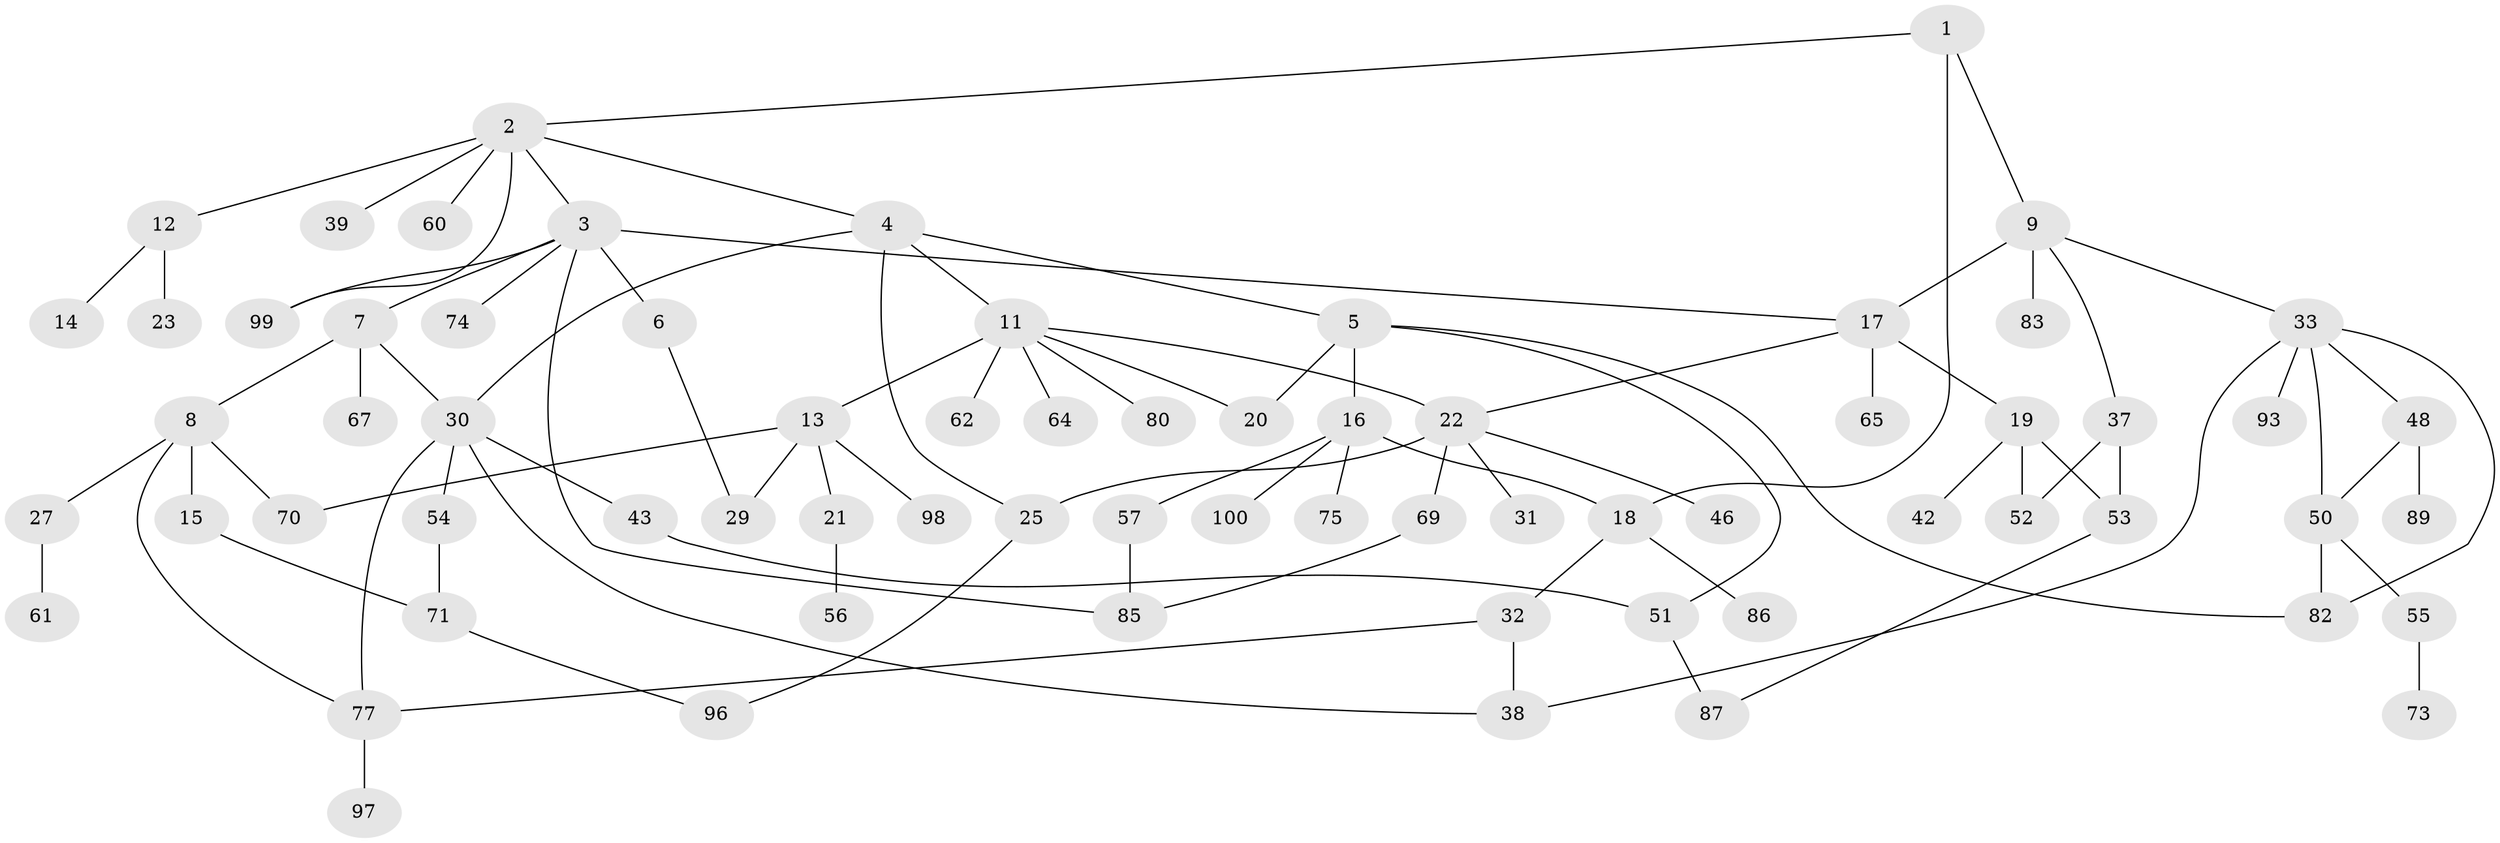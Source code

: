 // original degree distribution, {4: 0.08, 8: 0.01, 6: 0.04, 5: 0.06, 3: 0.24, 2: 0.27, 1: 0.3}
// Generated by graph-tools (version 1.1) at 2025/11/02/21/25 10:11:06]
// undirected, 70 vertices, 93 edges
graph export_dot {
graph [start="1"]
  node [color=gray90,style=filled];
  1 [super="+66"];
  2 [super="+36"];
  3 [super="+49"];
  4 [super="+47"];
  5 [super="+10"];
  6 [super="+72"];
  7 [super="+35"];
  8;
  9 [super="+24"];
  11 [super="+44"];
  12;
  13 [super="+81"];
  14;
  15 [super="+45"];
  16 [super="+40"];
  17;
  18 [super="+59"];
  19 [super="+28"];
  20;
  21;
  22 [super="+26"];
  23;
  25 [super="+76"];
  27 [super="+34"];
  29 [super="+91"];
  30 [super="+84"];
  31;
  32 [super="+41"];
  33;
  37;
  38;
  39 [super="+95"];
  42;
  43;
  46;
  48 [super="+58"];
  50 [super="+68"];
  51 [super="+92"];
  52;
  53 [super="+90"];
  54 [super="+63"];
  55;
  56;
  57;
  60;
  61;
  62;
  64;
  65;
  67;
  69;
  70 [super="+88"];
  71 [super="+94"];
  73 [super="+78"];
  74;
  75;
  77 [super="+79"];
  80;
  82;
  83;
  85;
  86;
  87;
  89;
  93;
  96;
  97;
  98;
  99;
  100;
  1 -- 2;
  1 -- 9;
  1 -- 18;
  2 -- 3;
  2 -- 4;
  2 -- 12;
  2 -- 39;
  2 -- 60;
  2 -- 99;
  3 -- 6 [weight=2];
  3 -- 7;
  3 -- 74;
  3 -- 99;
  3 -- 17;
  3 -- 85;
  4 -- 5;
  4 -- 11;
  4 -- 25;
  4 -- 30;
  5 -- 16;
  5 -- 82;
  5 -- 20;
  5 -- 51;
  6 -- 29;
  7 -- 8;
  7 -- 30;
  7 -- 67;
  8 -- 15;
  8 -- 27;
  8 -- 77;
  8 -- 70;
  9 -- 17;
  9 -- 33;
  9 -- 83;
  9 -- 37;
  11 -- 13 [weight=2];
  11 -- 22;
  11 -- 62;
  11 -- 80;
  11 -- 64;
  11 -- 20;
  12 -- 14;
  12 -- 23;
  13 -- 21;
  13 -- 29;
  13 -- 70;
  13 -- 98;
  15 -- 71;
  16 -- 57;
  16 -- 18;
  16 -- 75;
  16 -- 100;
  17 -- 19;
  17 -- 65;
  17 -- 22;
  18 -- 32;
  18 -- 86;
  19 -- 42;
  19 -- 52;
  19 -- 53;
  21 -- 56;
  22 -- 46;
  22 -- 69;
  22 -- 25;
  22 -- 31;
  25 -- 96;
  27 -- 61;
  30 -- 43;
  30 -- 54;
  30 -- 38;
  30 -- 77;
  32 -- 38;
  32 -- 77;
  33 -- 38;
  33 -- 48;
  33 -- 50;
  33 -- 93;
  33 -- 82;
  37 -- 52;
  37 -- 53;
  43 -- 51;
  48 -- 89;
  48 -- 50;
  50 -- 55;
  50 -- 82;
  51 -- 87;
  53 -- 87;
  54 -- 71;
  55 -- 73;
  57 -- 85;
  69 -- 85;
  71 -- 96;
  77 -- 97;
}

